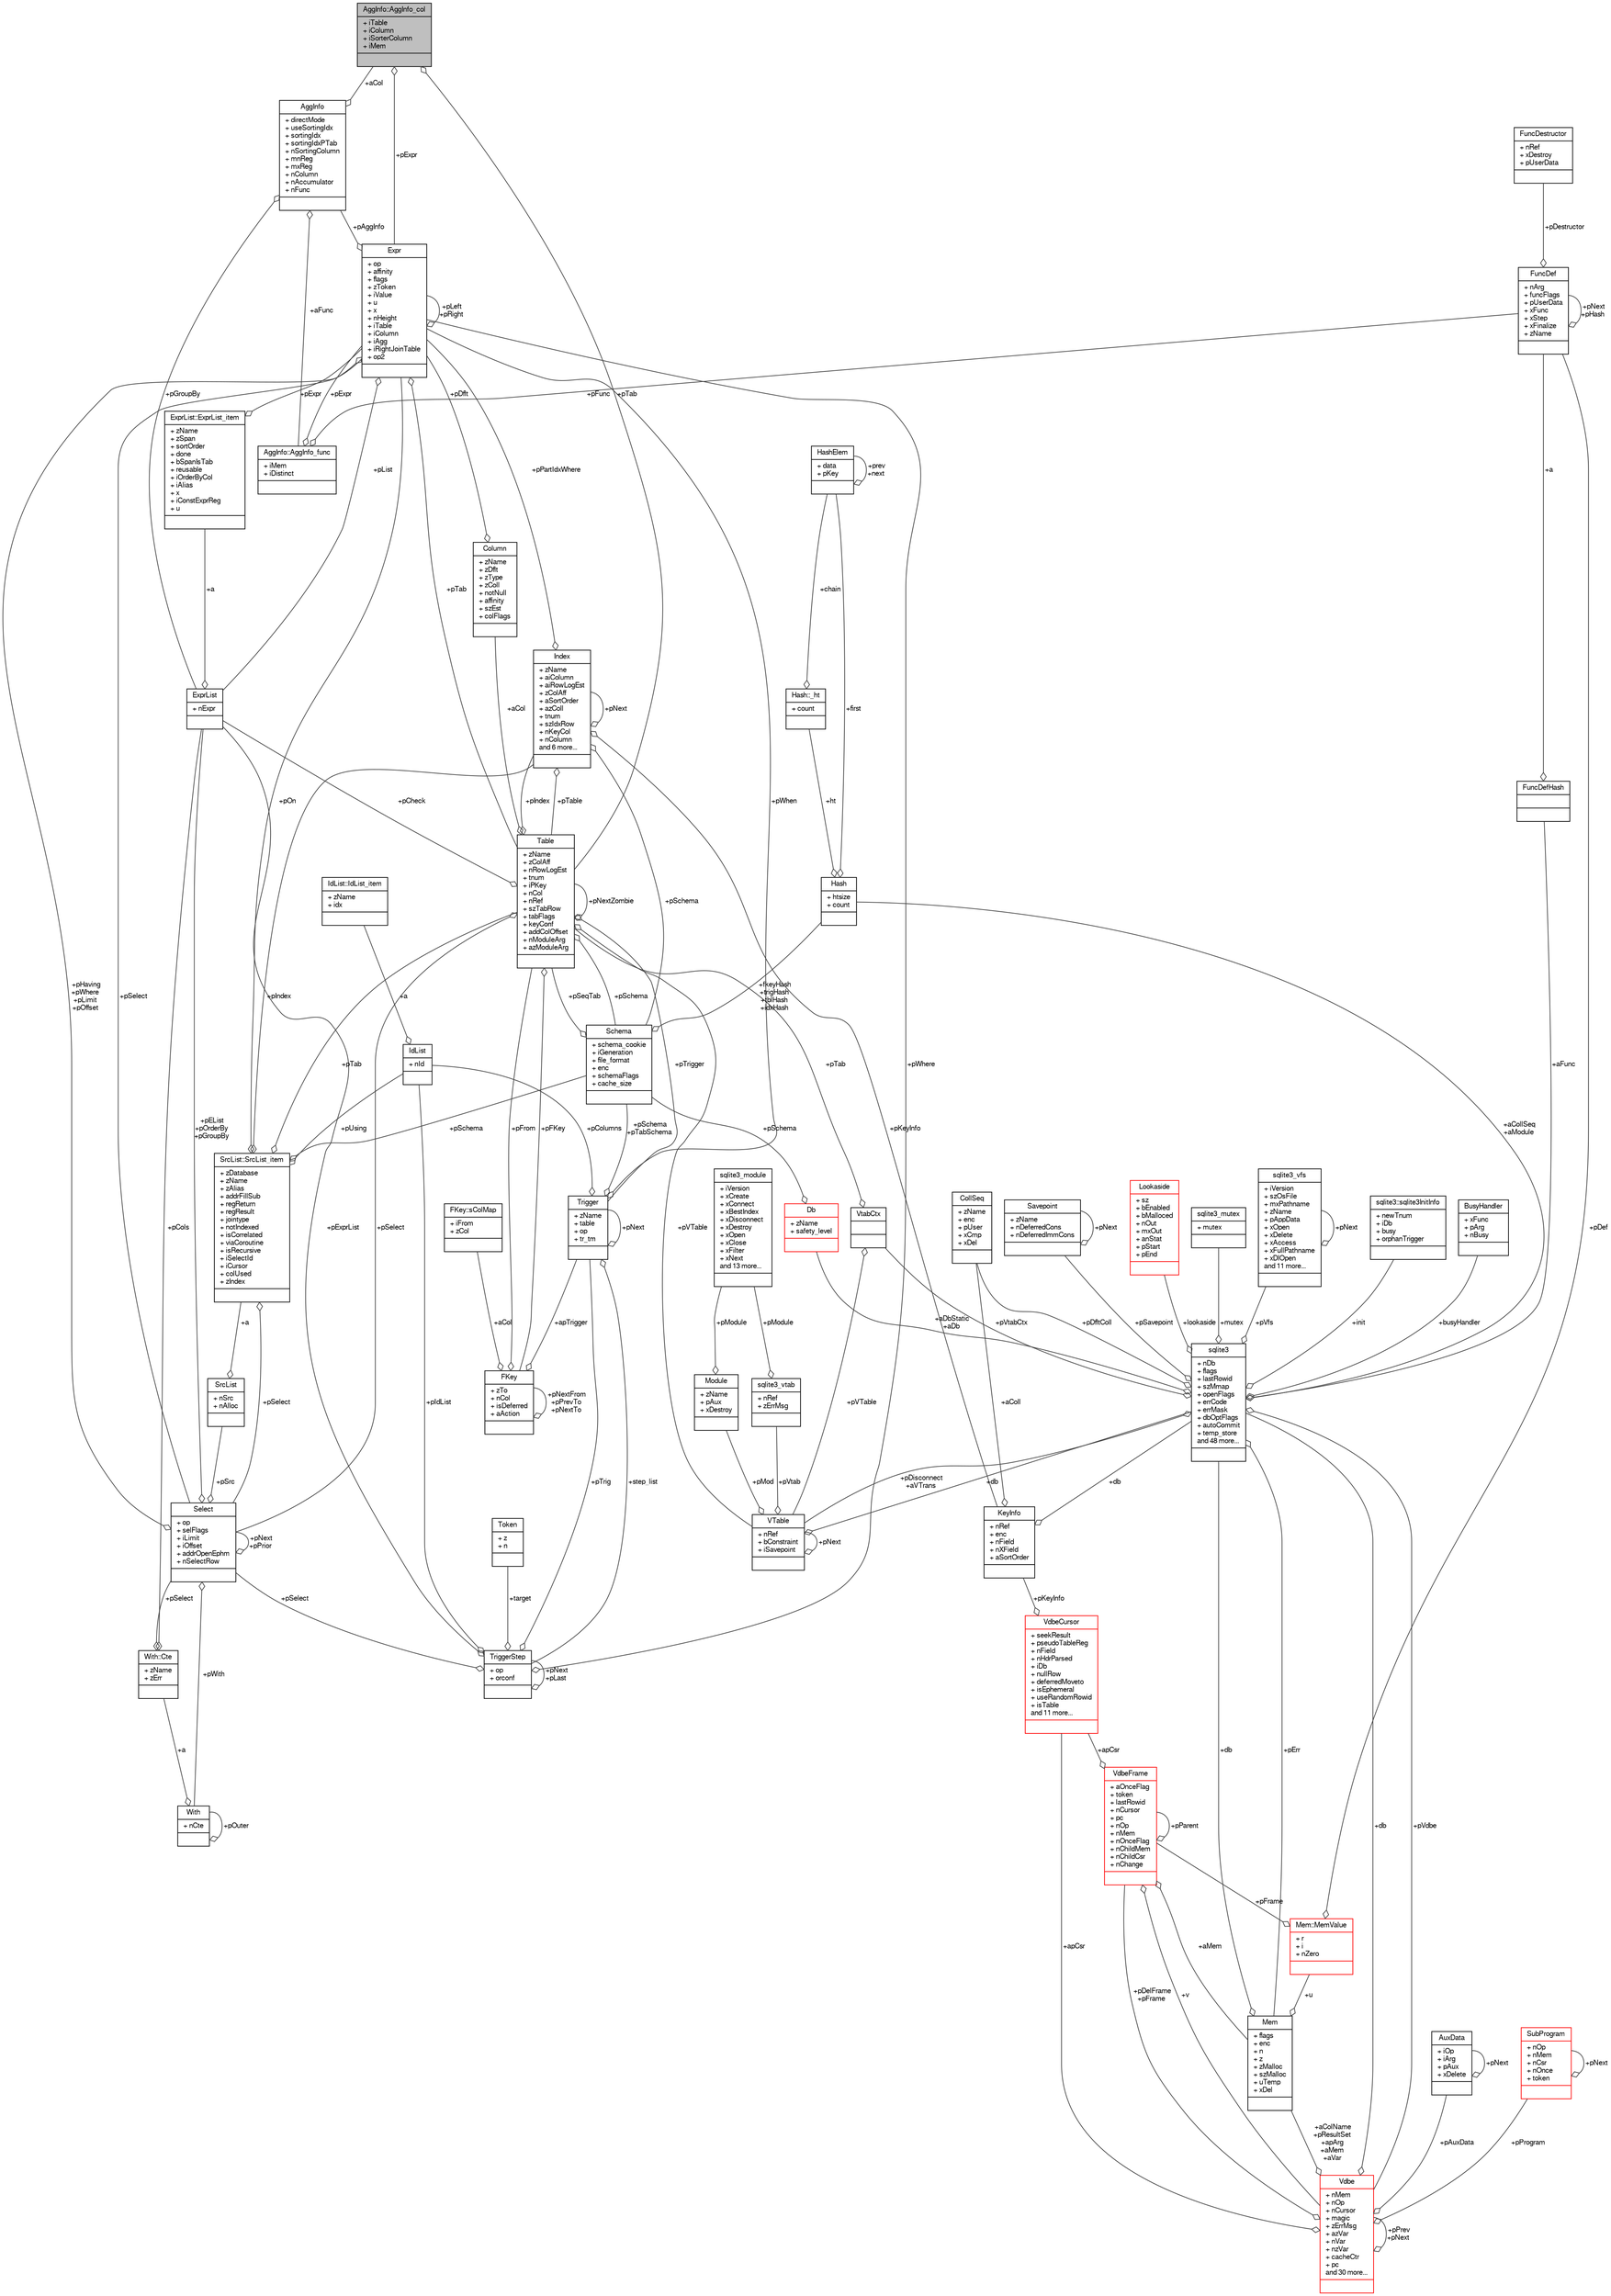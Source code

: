digraph "AggInfo::AggInfo_col"
{
  edge [fontname="FreeSans",fontsize="10",labelfontname="FreeSans",labelfontsize="10"];
  node [fontname="FreeSans",fontsize="10",shape=record];
  Node1 [label="{AggInfo::AggInfo_col\n|+ iTable\l+ iColumn\l+ iSorterColumn\l+ iMem\l|}",height=0.2,width=0.4,color="black", fillcolor="grey75", style="filled", fontcolor="black"];
  Node2 -> Node1 [color="grey25",fontsize="10",style="solid",label=" +pExpr" ,arrowhead="odiamond",fontname="FreeSans"];
  Node2 [label="{Expr\n|+ op\l+ affinity\l+ flags\l+ zToken\l+ iValue\l+ u\l+ x\l+ nHeight\l+ iTable\l+ iColumn\l+ iAgg\l+ iRightJoinTable\l+ op2\l|}",height=0.2,width=0.4,color="black", fillcolor="white", style="filled",URL="$structExpr.html"];
  Node3 -> Node2 [color="grey25",fontsize="10",style="solid",label=" +pAggInfo" ,arrowhead="odiamond",fontname="FreeSans"];
  Node3 [label="{AggInfo\n|+ directMode\l+ useSortingIdx\l+ sortingIdx\l+ sortingIdxPTab\l+ nSortingColumn\l+ mnReg\l+ mxReg\l+ nColumn\l+ nAccumulator\l+ nFunc\l|}",height=0.2,width=0.4,color="black", fillcolor="white", style="filled",URL="$structAggInfo.html"];
  Node1 -> Node3 [color="grey25",fontsize="10",style="solid",label=" +aCol" ,arrowhead="odiamond",fontname="FreeSans"];
  Node4 -> Node3 [color="grey25",fontsize="10",style="solid",label=" +aFunc" ,arrowhead="odiamond",fontname="FreeSans"];
  Node4 [label="{AggInfo::AggInfo_func\n|+ iMem\l+ iDistinct\l|}",height=0.2,width=0.4,color="black", fillcolor="white", style="filled",URL="$structAggInfo_1_1AggInfo__func.html"];
  Node2 -> Node4 [color="grey25",fontsize="10",style="solid",label=" +pExpr" ,arrowhead="odiamond",fontname="FreeSans"];
  Node5 -> Node4 [color="grey25",fontsize="10",style="solid",label=" +pFunc" ,arrowhead="odiamond",fontname="FreeSans"];
  Node5 [label="{FuncDef\n|+ nArg\l+ funcFlags\l+ pUserData\l+ xFunc\l+ xStep\l+ xFinalize\l+ zName\l|}",height=0.2,width=0.4,color="black", fillcolor="white", style="filled",URL="$structFuncDef.html"];
  Node6 -> Node5 [color="grey25",fontsize="10",style="solid",label=" +pDestructor" ,arrowhead="odiamond",fontname="FreeSans"];
  Node6 [label="{FuncDestructor\n|+ nRef\l+ xDestroy\l+ pUserData\l|}",height=0.2,width=0.4,color="black", fillcolor="white", style="filled",URL="$structFuncDestructor.html"];
  Node5 -> Node5 [color="grey25",fontsize="10",style="solid",label=" +pNext\n+pHash" ,arrowhead="odiamond",fontname="FreeSans"];
  Node7 -> Node3 [color="grey25",fontsize="10",style="solid",label=" +pGroupBy" ,arrowhead="odiamond",fontname="FreeSans"];
  Node7 [label="{ExprList\n|+ nExpr\l|}",height=0.2,width=0.4,color="black", fillcolor="white", style="filled",URL="$structExprList.html"];
  Node8 -> Node7 [color="grey25",fontsize="10",style="solid",label=" +a" ,arrowhead="odiamond",fontname="FreeSans"];
  Node8 [label="{ExprList::ExprList_item\n|+ zName\l+ zSpan\l+ sortOrder\l+ done\l+ bSpanIsTab\l+ reusable\l+ iOrderByCol\l+ iAlias\l+ x\l+ iConstExprReg\l+ u\l|}",height=0.2,width=0.4,color="black", fillcolor="white", style="filled",URL="$structExprList_1_1ExprList__item.html"];
  Node2 -> Node8 [color="grey25",fontsize="10",style="solid",label=" +pExpr" ,arrowhead="odiamond",fontname="FreeSans"];
  Node2 -> Node2 [color="grey25",fontsize="10",style="solid",label=" +pLeft\n+pRight" ,arrowhead="odiamond",fontname="FreeSans"];
  Node9 -> Node2 [color="grey25",fontsize="10",style="solid",label=" +pTab" ,arrowhead="odiamond",fontname="FreeSans"];
  Node9 [label="{Table\n|+ zName\l+ zColAff\l+ nRowLogEst\l+ tnum\l+ iPKey\l+ nCol\l+ nRef\l+ szTabRow\l+ tabFlags\l+ keyConf\l+ addColOffset\l+ nModuleArg\l+ azModuleArg\l|}",height=0.2,width=0.4,color="black", fillcolor="white", style="filled",URL="$structTable.html"];
  Node10 -> Node9 [color="grey25",fontsize="10",style="solid",label=" +pSchema" ,arrowhead="odiamond",fontname="FreeSans"];
  Node10 [label="{Schema\n|+ schema_cookie\l+ iGeneration\l+ file_format\l+ enc\l+ schemaFlags\l+ cache_size\l|}",height=0.2,width=0.4,color="black", fillcolor="white", style="filled",URL="$structSchema.html"];
  Node9 -> Node10 [color="grey25",fontsize="10",style="solid",label=" +pSeqTab" ,arrowhead="odiamond",fontname="FreeSans"];
  Node11 -> Node10 [color="grey25",fontsize="10",style="solid",label=" +fkeyHash\n+trigHash\n+tblHash\n+idxHash" ,arrowhead="odiamond",fontname="FreeSans"];
  Node11 [label="{Hash\n|+ htsize\l+ count\l|}",height=0.2,width=0.4,color="black", fillcolor="white", style="filled",URL="$structHash.html"];
  Node12 -> Node11 [color="grey25",fontsize="10",style="solid",label=" +ht" ,arrowhead="odiamond",fontname="FreeSans"];
  Node12 [label="{Hash::_ht\n|+ count\l|}",height=0.2,width=0.4,color="black", fillcolor="white", style="filled",URL="$structHash_1_1__ht.html"];
  Node13 -> Node12 [color="grey25",fontsize="10",style="solid",label=" +chain" ,arrowhead="odiamond",fontname="FreeSans"];
  Node13 [label="{HashElem\n|+ data\l+ pKey\l|}",height=0.2,width=0.4,color="black", fillcolor="white", style="filled",URL="$structHashElem.html"];
  Node13 -> Node13 [color="grey25",fontsize="10",style="solid",label=" +prev\n+next" ,arrowhead="odiamond",fontname="FreeSans"];
  Node13 -> Node11 [color="grey25",fontsize="10",style="solid",label=" +first" ,arrowhead="odiamond",fontname="FreeSans"];
  Node14 -> Node9 [color="grey25",fontsize="10",style="solid",label=" +aCol" ,arrowhead="odiamond",fontname="FreeSans"];
  Node14 [label="{Column\n|+ zName\l+ zDflt\l+ zType\l+ zColl\l+ notNull\l+ affinity\l+ szEst\l+ colFlags\l|}",height=0.2,width=0.4,color="black", fillcolor="white", style="filled",URL="$structColumn.html"];
  Node2 -> Node14 [color="grey25",fontsize="10",style="solid",label=" +pDflt" ,arrowhead="odiamond",fontname="FreeSans"];
  Node15 -> Node9 [color="grey25",fontsize="10",style="solid",label=" +pFKey" ,arrowhead="odiamond",fontname="FreeSans"];
  Node15 [label="{FKey\n|+ zTo\l+ nCol\l+ isDeferred\l+ aAction\l|}",height=0.2,width=0.4,color="black", fillcolor="white", style="filled",URL="$structFKey.html"];
  Node16 -> Node15 [color="grey25",fontsize="10",style="solid",label=" +aCol" ,arrowhead="odiamond",fontname="FreeSans"];
  Node16 [label="{FKey::sColMap\n|+ iFrom\l+ zCol\l|}",height=0.2,width=0.4,color="black", fillcolor="white", style="filled",URL="$structFKey_1_1sColMap.html"];
  Node15 -> Node15 [color="grey25",fontsize="10",style="solid",label=" +pNextFrom\n+pPrevTo\n+pNextTo" ,arrowhead="odiamond",fontname="FreeSans"];
  Node9 -> Node15 [color="grey25",fontsize="10",style="solid",label=" +pFrom" ,arrowhead="odiamond",fontname="FreeSans"];
  Node17 -> Node15 [color="grey25",fontsize="10",style="solid",label=" +apTrigger" ,arrowhead="odiamond",fontname="FreeSans"];
  Node17 [label="{Trigger\n|+ zName\l+ table\l+ op\l+ tr_tm\l|}",height=0.2,width=0.4,color="black", fillcolor="white", style="filled",URL="$structTrigger.html"];
  Node18 -> Node17 [color="grey25",fontsize="10",style="solid",label=" +step_list" ,arrowhead="odiamond",fontname="FreeSans"];
  Node18 [label="{TriggerStep\n|+ op\l+ orconf\l|}",height=0.2,width=0.4,color="black", fillcolor="white", style="filled",URL="$structTriggerStep.html"];
  Node18 -> Node18 [color="grey25",fontsize="10",style="solid",label=" +pNext\n+pLast" ,arrowhead="odiamond",fontname="FreeSans"];
  Node2 -> Node18 [color="grey25",fontsize="10",style="solid",label=" +pWhere" ,arrowhead="odiamond",fontname="FreeSans"];
  Node19 -> Node18 [color="grey25",fontsize="10",style="solid",label=" +target" ,arrowhead="odiamond",fontname="FreeSans"];
  Node19 [label="{Token\n|+ z\l+ n\l|}",height=0.2,width=0.4,color="black", fillcolor="white", style="filled",URL="$structToken.html"];
  Node20 -> Node18 [color="grey25",fontsize="10",style="solid",label=" +pIdList" ,arrowhead="odiamond",fontname="FreeSans"];
  Node20 [label="{IdList\n|+ nId\l|}",height=0.2,width=0.4,color="black", fillcolor="white", style="filled",URL="$structIdList.html"];
  Node21 -> Node20 [color="grey25",fontsize="10",style="solid",label=" +a" ,arrowhead="odiamond",fontname="FreeSans"];
  Node21 [label="{IdList::IdList_item\n|+ zName\l+ idx\l|}",height=0.2,width=0.4,color="black", fillcolor="white", style="filled",URL="$structIdList_1_1IdList__item.html"];
  Node22 -> Node18 [color="grey25",fontsize="10",style="solid",label=" +pSelect" ,arrowhead="odiamond",fontname="FreeSans"];
  Node22 [label="{Select\n|+ op\l+ selFlags\l+ iLimit\l+ iOffset\l+ addrOpenEphm\l+ nSelectRow\l|}",height=0.2,width=0.4,color="black", fillcolor="white", style="filled",URL="$structSelect.html"];
  Node2 -> Node22 [color="grey25",fontsize="10",style="solid",label=" +pHaving\n+pWhere\n+pLimit\n+pOffset" ,arrowhead="odiamond",fontname="FreeSans"];
  Node23 -> Node22 [color="grey25",fontsize="10",style="solid",label=" +pWith" ,arrowhead="odiamond",fontname="FreeSans"];
  Node23 [label="{With\n|+ nCte\l|}",height=0.2,width=0.4,color="black", fillcolor="white", style="filled",URL="$structWith.html"];
  Node24 -> Node23 [color="grey25",fontsize="10",style="solid",label=" +a" ,arrowhead="odiamond",fontname="FreeSans"];
  Node24 [label="{With::Cte\n|+ zName\l+ zErr\l|}",height=0.2,width=0.4,color="black", fillcolor="white", style="filled",URL="$structWith_1_1Cte.html"];
  Node22 -> Node24 [color="grey25",fontsize="10",style="solid",label=" +pSelect" ,arrowhead="odiamond",fontname="FreeSans"];
  Node7 -> Node24 [color="grey25",fontsize="10",style="solid",label=" +pCols" ,arrowhead="odiamond",fontname="FreeSans"];
  Node23 -> Node23 [color="grey25",fontsize="10",style="solid",label=" +pOuter" ,arrowhead="odiamond",fontname="FreeSans"];
  Node22 -> Node22 [color="grey25",fontsize="10",style="solid",label=" +pNext\n+pPrior" ,arrowhead="odiamond",fontname="FreeSans"];
  Node25 -> Node22 [color="grey25",fontsize="10",style="solid",label=" +pSrc" ,arrowhead="odiamond",fontname="FreeSans"];
  Node25 [label="{SrcList\n|+ nSrc\l+ nAlloc\l|}",height=0.2,width=0.4,color="black", fillcolor="white", style="filled",URL="$structSrcList.html"];
  Node26 -> Node25 [color="grey25",fontsize="10",style="solid",label=" +a" ,arrowhead="odiamond",fontname="FreeSans"];
  Node26 [label="{SrcList::SrcList_item\n|+ zDatabase\l+ zName\l+ zAlias\l+ addrFillSub\l+ regReturn\l+ regResult\l+ jointype\l+ notIndexed\l+ isCorrelated\l+ viaCoroutine\l+ isRecursive\l+ iSelectId\l+ iCursor\l+ colUsed\l+ zIndex\l|}",height=0.2,width=0.4,color="black", fillcolor="white", style="filled",URL="$structSrcList_1_1SrcList__item.html"];
  Node10 -> Node26 [color="grey25",fontsize="10",style="solid",label=" +pSchema" ,arrowhead="odiamond",fontname="FreeSans"];
  Node2 -> Node26 [color="grey25",fontsize="10",style="solid",label=" +pOn" ,arrowhead="odiamond",fontname="FreeSans"];
  Node20 -> Node26 [color="grey25",fontsize="10",style="solid",label=" +pUsing" ,arrowhead="odiamond",fontname="FreeSans"];
  Node9 -> Node26 [color="grey25",fontsize="10",style="solid",label=" +pTab" ,arrowhead="odiamond",fontname="FreeSans"];
  Node22 -> Node26 [color="grey25",fontsize="10",style="solid",label=" +pSelect" ,arrowhead="odiamond",fontname="FreeSans"];
  Node27 -> Node26 [color="grey25",fontsize="10",style="solid",label=" +pIndex" ,arrowhead="odiamond",fontname="FreeSans"];
  Node27 [label="{Index\n|+ zName\l+ aiColumn\l+ aiRowLogEst\l+ zColAff\l+ aSortOrder\l+ azColl\l+ tnum\l+ szIdxRow\l+ nKeyCol\l+ nColumn\land 6 more...\l|}",height=0.2,width=0.4,color="black", fillcolor="white", style="filled",URL="$structIndex.html"];
  Node10 -> Node27 [color="grey25",fontsize="10",style="solid",label=" +pSchema" ,arrowhead="odiamond",fontname="FreeSans"];
  Node2 -> Node27 [color="grey25",fontsize="10",style="solid",label=" +pPartIdxWhere" ,arrowhead="odiamond",fontname="FreeSans"];
  Node9 -> Node27 [color="grey25",fontsize="10",style="solid",label=" +pTable" ,arrowhead="odiamond",fontname="FreeSans"];
  Node28 -> Node27 [color="grey25",fontsize="10",style="solid",label=" +pKeyInfo" ,arrowhead="odiamond",fontname="FreeSans"];
  Node28 [label="{KeyInfo\n|+ nRef\l+ enc\l+ nField\l+ nXField\l+ aSortOrder\l|}",height=0.2,width=0.4,color="black", fillcolor="white", style="filled",URL="$structKeyInfo.html"];
  Node29 -> Node28 [color="grey25",fontsize="10",style="solid",label=" +db" ,arrowhead="odiamond",fontname="FreeSans"];
  Node29 [label="{sqlite3\n|+ nDb\l+ flags\l+ lastRowid\l+ szMmap\l+ openFlags\l+ errCode\l+ errMask\l+ dbOptFlags\l+ autoCommit\l+ temp_store\land 48 more...\l|}",height=0.2,width=0.4,color="black", fillcolor="white", style="filled",URL="$structsqlite3.html"];
  Node30 -> Node29 [color="grey25",fontsize="10",style="solid",label=" +pErr" ,arrowhead="odiamond",fontname="FreeSans"];
  Node30 [label="{Mem\n|+ flags\l+ enc\l+ n\l+ z\l+ zMalloc\l+ szMalloc\l+ uTemp\l+ xDel\l|}",height=0.2,width=0.4,color="black", fillcolor="white", style="filled",URL="$structMem.html"];
  Node31 -> Node30 [color="grey25",fontsize="10",style="solid",label=" +u" ,arrowhead="odiamond",fontname="FreeSans"];
  Node31 [label="{Mem::MemValue\n|+ r\l+ i\l+ nZero\l|}",height=0.2,width=0.4,color="red", fillcolor="white", style="filled",URL="$unionMem_1_1MemValue.html"];
  Node32 -> Node31 [color="grey25",fontsize="10",style="solid",label=" +pFrame" ,arrowhead="odiamond",fontname="FreeSans"];
  Node32 [label="{VdbeFrame\n|+ aOnceFlag\l+ token\l+ lastRowid\l+ nCursor\l+ pc\l+ nOp\l+ nMem\l+ nOnceFlag\l+ nChildMem\l+ nChildCsr\l+ nChange\l|}",height=0.2,width=0.4,color="red", fillcolor="white", style="filled",URL="$structVdbeFrame.html"];
  Node30 -> Node32 [color="grey25",fontsize="10",style="solid",label=" +aMem" ,arrowhead="odiamond",fontname="FreeSans"];
  Node33 -> Node32 [color="grey25",fontsize="10",style="solid",label=" +v" ,arrowhead="odiamond",fontname="FreeSans"];
  Node33 [label="{Vdbe\n|+ nMem\l+ nOp\l+ nCursor\l+ magic\l+ zErrMsg\l+ azVar\l+ nVar\l+ nzVar\l+ cacheCtr\l+ pc\land 30 more...\l|}",height=0.2,width=0.4,color="red", fillcolor="white", style="filled",URL="$structVdbe.html"];
  Node33 -> Node33 [color="grey25",fontsize="10",style="solid",label=" +pPrev\n+pNext" ,arrowhead="odiamond",fontname="FreeSans"];
  Node30 -> Node33 [color="grey25",fontsize="10",style="solid",label=" +aColName\n+pResultSet\n+apArg\n+aMem\n+aVar" ,arrowhead="odiamond",fontname="FreeSans"];
  Node29 -> Node33 [color="grey25",fontsize="10",style="solid",label=" +db" ,arrowhead="odiamond",fontname="FreeSans"];
  Node32 -> Node33 [color="grey25",fontsize="10",style="solid",label=" +pDelFrame\n+pFrame" ,arrowhead="odiamond",fontname="FreeSans"];
  Node34 -> Node33 [color="grey25",fontsize="10",style="solid",label=" +pAuxData" ,arrowhead="odiamond",fontname="FreeSans"];
  Node34 [label="{AuxData\n|+ iOp\l+ iArg\l+ pAux\l+ xDelete\l|}",height=0.2,width=0.4,color="black", fillcolor="white", style="filled",URL="$structAuxData.html"];
  Node34 -> Node34 [color="grey25",fontsize="10",style="solid",label=" +pNext" ,arrowhead="odiamond",fontname="FreeSans"];
  Node35 -> Node33 [color="grey25",fontsize="10",style="solid",label=" +pProgram" ,arrowhead="odiamond",fontname="FreeSans"];
  Node35 [label="{SubProgram\n|+ nOp\l+ nMem\l+ nCsr\l+ nOnce\l+ token\l|}",height=0.2,width=0.4,color="red", fillcolor="white", style="filled",URL="$structSubProgram.html"];
  Node35 -> Node35 [color="grey25",fontsize="10",style="solid",label=" +pNext" ,arrowhead="odiamond",fontname="FreeSans"];
  Node42 -> Node33 [color="grey25",fontsize="10",style="solid",label=" +apCsr" ,arrowhead="odiamond",fontname="FreeSans"];
  Node42 [label="{VdbeCursor\n|+ seekResult\l+ pseudoTableReg\l+ nField\l+ nHdrParsed\l+ iDb\l+ nullRow\l+ deferredMoveto\l+ isEphemeral\l+ useRandomRowid\l+ isTable\land 11 more...\l|}",height=0.2,width=0.4,color="red", fillcolor="white", style="filled",URL="$structVdbeCursor.html"];
  Node28 -> Node42 [color="grey25",fontsize="10",style="solid",label=" +pKeyInfo" ,arrowhead="odiamond",fontname="FreeSans"];
  Node32 -> Node32 [color="grey25",fontsize="10",style="solid",label=" +pParent" ,arrowhead="odiamond",fontname="FreeSans"];
  Node42 -> Node32 [color="grey25",fontsize="10",style="solid",label=" +apCsr" ,arrowhead="odiamond",fontname="FreeSans"];
  Node5 -> Node31 [color="grey25",fontsize="10",style="solid",label=" +pDef" ,arrowhead="odiamond",fontname="FreeSans"];
  Node29 -> Node30 [color="grey25",fontsize="10",style="solid",label=" +db" ,arrowhead="odiamond",fontname="FreeSans"];
  Node33 -> Node29 [color="grey25",fontsize="10",style="solid",label=" +pVdbe" ,arrowhead="odiamond",fontname="FreeSans"];
  Node81 -> Node29 [color="grey25",fontsize="10",style="solid",label=" +pSavepoint" ,arrowhead="odiamond",fontname="FreeSans"];
  Node81 [label="{Savepoint\n|+ zName\l+ nDeferredCons\l+ nDeferredImmCons\l|}",height=0.2,width=0.4,color="black", fillcolor="white", style="filled",URL="$structSavepoint.html"];
  Node81 -> Node81 [color="grey25",fontsize="10",style="solid",label=" +pNext" ,arrowhead="odiamond",fontname="FreeSans"];
  Node82 -> Node29 [color="grey25",fontsize="10",style="solid",label=" +aFunc" ,arrowhead="odiamond",fontname="FreeSans"];
  Node82 [label="{FuncDefHash\n||}",height=0.2,width=0.4,color="black", fillcolor="white", style="filled",URL="$structFuncDefHash.html"];
  Node5 -> Node82 [color="grey25",fontsize="10",style="solid",label=" +a" ,arrowhead="odiamond",fontname="FreeSans"];
  Node83 -> Node29 [color="grey25",fontsize="10",style="solid",label=" +lookaside" ,arrowhead="odiamond",fontname="FreeSans"];
  Node83 [label="{Lookaside\n|+ sz\l+ bEnabled\l+ bMalloced\l+ nOut\l+ mxOut\l+ anStat\l+ pStart\l+ pEnd\l|}",height=0.2,width=0.4,color="red", fillcolor="white", style="filled",URL="$structLookaside.html"];
  Node47 -> Node29 [color="grey25",fontsize="10",style="solid",label=" +mutex" ,arrowhead="odiamond",fontname="FreeSans"];
  Node47 [label="{sqlite3_mutex\n|+ mutex\l|}",height=0.2,width=0.4,color="black", fillcolor="white", style="filled",URL="$structsqlite3__mutex.html"];
  Node58 -> Node29 [color="grey25",fontsize="10",style="solid",label=" +pVfs" ,arrowhead="odiamond",fontname="FreeSans"];
  Node58 [label="{sqlite3_vfs\n|+ iVersion\l+ szOsFile\l+ mxPathname\l+ zName\l+ pAppData\l+ xOpen\l+ xDelete\l+ xAccess\l+ xFullPathname\l+ xDlOpen\land 11 more...\l|}",height=0.2,width=0.4,color="black", fillcolor="white", style="filled",URL="$structsqlite3__vfs.html"];
  Node58 -> Node58 [color="grey25",fontsize="10",style="solid",label=" +pNext" ,arrowhead="odiamond",fontname="FreeSans"];
  Node85 -> Node29 [color="grey25",fontsize="10",style="solid",label=" +init" ,arrowhead="odiamond",fontname="FreeSans"];
  Node85 [label="{sqlite3::sqlite3InitInfo\n|+ newTnum\l+ iDb\l+ busy\l+ orphanTrigger\l|}",height=0.2,width=0.4,color="black", fillcolor="white", style="filled",URL="$structsqlite3_1_1sqlite3InitInfo.html"];
  Node86 -> Node29 [color="grey25",fontsize="10",style="solid",label=" +busyHandler" ,arrowhead="odiamond",fontname="FreeSans"];
  Node86 [label="{BusyHandler\n|+ xFunc\l+ pArg\l+ nBusy\l|}",height=0.2,width=0.4,color="black", fillcolor="white", style="filled",URL="$structBusyHandler.html"];
  Node87 -> Node29 [color="grey25",fontsize="10",style="solid",label=" +pVtabCtx" ,arrowhead="odiamond",fontname="FreeSans"];
  Node87 [label="{VtabCtx\n||}",height=0.2,width=0.4,color="black", fillcolor="white", style="filled",URL="$structVtabCtx.html"];
  Node38 -> Node87 [color="grey25",fontsize="10",style="solid",label=" +pVTable" ,arrowhead="odiamond",fontname="FreeSans"];
  Node38 [label="{VTable\n|+ nRef\l+ bConstraint\l+ iSavepoint\l|}",height=0.2,width=0.4,color="black", fillcolor="white", style="filled",URL="$structVTable.html"];
  Node29 -> Node38 [color="grey25",fontsize="10",style="solid",label=" +db" ,arrowhead="odiamond",fontname="FreeSans"];
  Node38 -> Node38 [color="grey25",fontsize="10",style="solid",label=" +pNext" ,arrowhead="odiamond",fontname="FreeSans"];
  Node39 -> Node38 [color="grey25",fontsize="10",style="solid",label=" +pMod" ,arrowhead="odiamond",fontname="FreeSans"];
  Node39 [label="{Module\n|+ zName\l+ pAux\l+ xDestroy\l|}",height=0.2,width=0.4,color="black", fillcolor="white", style="filled",URL="$structModule.html"];
  Node40 -> Node39 [color="grey25",fontsize="10",style="solid",label=" +pModule" ,arrowhead="odiamond",fontname="FreeSans"];
  Node40 [label="{sqlite3_module\n|+ iVersion\l+ xCreate\l+ xConnect\l+ xBestIndex\l+ xDisconnect\l+ xDestroy\l+ xOpen\l+ xClose\l+ xFilter\l+ xNext\land 13 more...\l|}",height=0.2,width=0.4,color="black", fillcolor="white", style="filled",URL="$structsqlite3__module.html"];
  Node41 -> Node38 [color="grey25",fontsize="10",style="solid",label=" +pVtab" ,arrowhead="odiamond",fontname="FreeSans"];
  Node41 [label="{sqlite3_vtab\n|+ nRef\l+ zErrMsg\l|}",height=0.2,width=0.4,color="black", fillcolor="white", style="filled",URL="$structsqlite3__vtab.html"];
  Node40 -> Node41 [color="grey25",fontsize="10",style="solid",label=" +pModule" ,arrowhead="odiamond",fontname="FreeSans"];
  Node9 -> Node87 [color="grey25",fontsize="10",style="solid",label=" +pTab" ,arrowhead="odiamond",fontname="FreeSans"];
  Node37 -> Node29 [color="grey25",fontsize="10",style="solid",label=" +pDfltColl" ,arrowhead="odiamond",fontname="FreeSans"];
  Node37 [label="{CollSeq\n|+ zName\l+ enc\l+ pUser\l+ xCmp\l+ xDel\l|}",height=0.2,width=0.4,color="black", fillcolor="white", style="filled",URL="$structCollSeq.html"];
  Node38 -> Node29 [color="grey25",fontsize="10",style="solid",label=" +pDisconnect\n+aVTrans" ,arrowhead="odiamond",fontname="FreeSans"];
  Node88 -> Node29 [color="grey25",fontsize="10",style="solid",label=" +aDbStatic\n+aDb" ,arrowhead="odiamond",fontname="FreeSans"];
  Node88 [label="{Db\n|+ zName\l+ safety_level\l|}",height=0.2,width=0.4,color="red", fillcolor="white", style="filled",URL="$structDb.html"];
  Node10 -> Node88 [color="grey25",fontsize="10",style="solid",label=" +pSchema" ,arrowhead="odiamond",fontname="FreeSans"];
  Node11 -> Node29 [color="grey25",fontsize="10",style="solid",label=" +aCollSeq\n+aModule" ,arrowhead="odiamond",fontname="FreeSans"];
  Node37 -> Node28 [color="grey25",fontsize="10",style="solid",label=" +aColl" ,arrowhead="odiamond",fontname="FreeSans"];
  Node27 -> Node27 [color="grey25",fontsize="10",style="solid",label=" +pNext" ,arrowhead="odiamond",fontname="FreeSans"];
  Node7 -> Node22 [color="grey25",fontsize="10",style="solid",label=" +pEList\n+pOrderBy\n+pGroupBy" ,arrowhead="odiamond",fontname="FreeSans"];
  Node17 -> Node18 [color="grey25",fontsize="10",style="solid",label=" +pTrig" ,arrowhead="odiamond",fontname="FreeSans"];
  Node7 -> Node18 [color="grey25",fontsize="10",style="solid",label=" +pExprList" ,arrowhead="odiamond",fontname="FreeSans"];
  Node10 -> Node17 [color="grey25",fontsize="10",style="solid",label=" +pSchema\n+pTabSchema" ,arrowhead="odiamond",fontname="FreeSans"];
  Node2 -> Node17 [color="grey25",fontsize="10",style="solid",label=" +pWhen" ,arrowhead="odiamond",fontname="FreeSans"];
  Node20 -> Node17 [color="grey25",fontsize="10",style="solid",label=" +pColumns" ,arrowhead="odiamond",fontname="FreeSans"];
  Node17 -> Node17 [color="grey25",fontsize="10",style="solid",label=" +pNext" ,arrowhead="odiamond",fontname="FreeSans"];
  Node38 -> Node9 [color="grey25",fontsize="10",style="solid",label=" +pVTable" ,arrowhead="odiamond",fontname="FreeSans"];
  Node9 -> Node9 [color="grey25",fontsize="10",style="solid",label=" +pNextZombie" ,arrowhead="odiamond",fontname="FreeSans"];
  Node17 -> Node9 [color="grey25",fontsize="10",style="solid",label=" +pTrigger" ,arrowhead="odiamond",fontname="FreeSans"];
  Node22 -> Node9 [color="grey25",fontsize="10",style="solid",label=" +pSelect" ,arrowhead="odiamond",fontname="FreeSans"];
  Node7 -> Node9 [color="grey25",fontsize="10",style="solid",label=" +pCheck" ,arrowhead="odiamond",fontname="FreeSans"];
  Node27 -> Node9 [color="grey25",fontsize="10",style="solid",label=" +pIndex" ,arrowhead="odiamond",fontname="FreeSans"];
  Node22 -> Node2 [color="grey25",fontsize="10",style="solid",label=" +pSelect" ,arrowhead="odiamond",fontname="FreeSans"];
  Node7 -> Node2 [color="grey25",fontsize="10",style="solid",label=" +pList" ,arrowhead="odiamond",fontname="FreeSans"];
  Node9 -> Node1 [color="grey25",fontsize="10",style="solid",label=" +pTab" ,arrowhead="odiamond",fontname="FreeSans"];
}
